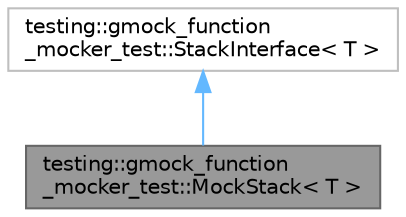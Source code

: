 digraph "testing::gmock_function_mocker_test::MockStack&lt; T &gt;"
{
 // LATEX_PDF_SIZE
  bgcolor="transparent";
  edge [fontname=Helvetica,fontsize=10,labelfontname=Helvetica,labelfontsize=10];
  node [fontname=Helvetica,fontsize=10,shape=box,height=0.2,width=0.4];
  Node1 [id="Node000001",label="testing::gmock_function\l_mocker_test::MockStack\< T \>",height=0.2,width=0.4,color="gray40", fillcolor="grey60", style="filled", fontcolor="black",tooltip=" "];
  Node2 -> Node1 [id="edge2_Node000001_Node000002",dir="back",color="steelblue1",style="solid",tooltip=" "];
  Node2 [id="Node000002",label="testing::gmock_function\l_mocker_test::StackInterface\< T \>",height=0.2,width=0.4,color="grey75", fillcolor="white", style="filled",URL="$classtesting_1_1gmock__function__mocker__test_1_1_stack_interface.html",tooltip=" "];
}
